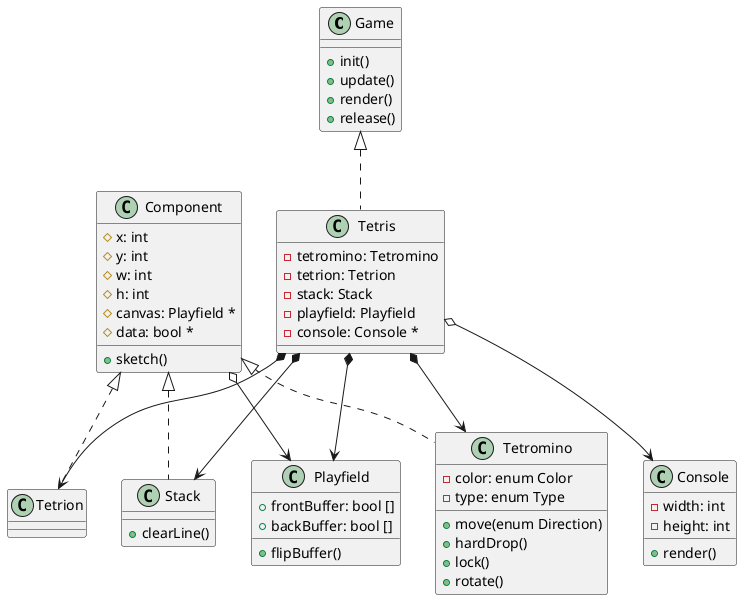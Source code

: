 @startuml

Game <|.. Tetris

Tetris *--> Tetromino
Tetris *--> Tetrion
Tetris *--> Stack
Tetris *--> Playfield
Tetris o--> Console

Component <|.. Tetromino
Component <|.. Tetrion
Component <|.. Stack
Component o--> Playfield

class Game {
    + init()
    + update()
    + render()
    + release()
}

class Console {
    - width: int
    - height: int

    + render()
}

class Component {
    # x: int
    # y: int
    # w: int
    # h: int
    # canvas: Playfield *
    # data: bool *

    + sketch()
}

class Tetris {
    - tetromino: Tetromino
    - tetrion: Tetrion
    - stack: Stack
    - playfield: Playfield
    - console: Console *
}

class Tetromino {
    - color: enum Color
    - type: enum Type

    + move(enum Direction)
    + hardDrop()
    + lock()
    + rotate()
}

class Tetrion {

}

class Stack {
    + clearLine()
}

class Playfield {
    + frontBuffer: bool []
    + backBuffer: bool []

    + flipBuffer()
}

@enduml
